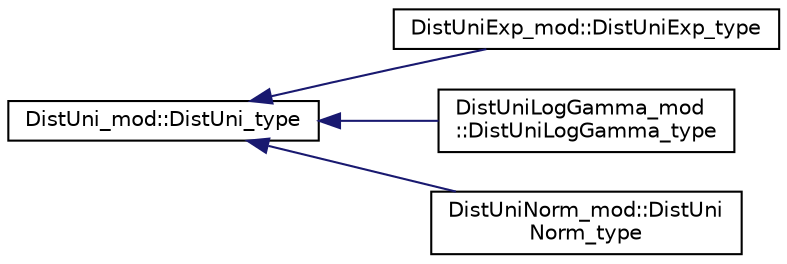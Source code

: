 digraph "Graphical Class Hierarchy"
{
 // LATEX_PDF_SIZE
  edge [fontname="Helvetica",fontsize="10",labelfontname="Helvetica",labelfontsize="10"];
  node [fontname="Helvetica",fontsize="10",shape=record];
  rankdir="LR";
  Node0 [label="DistUni_mod::DistUni_type",height=0.2,width=0.4,color="black", fillcolor="white", style="filled",URL="$structDistUni__mod_1_1DistUni__type.html",tooltip=" "];
  Node0 -> Node1 [dir="back",color="midnightblue",fontsize="10",style="solid",fontname="Helvetica"];
  Node1 [label="DistUniExp_mod::DistUniExp_type",height=0.2,width=0.4,color="black", fillcolor="white", style="filled",URL="$structDistUniExp__mod_1_1DistUniExp__type.html",tooltip=" "];
  Node0 -> Node2 [dir="back",color="midnightblue",fontsize="10",style="solid",fontname="Helvetica"];
  Node2 [label="DistUniLogGamma_mod\l::DistUniLogGamma_type",height=0.2,width=0.4,color="black", fillcolor="white", style="filled",URL="$structDistUniLogGamma__mod_1_1DistUniLogGamma__type.html",tooltip=" "];
  Node0 -> Node3 [dir="back",color="midnightblue",fontsize="10",style="solid",fontname="Helvetica"];
  Node3 [label="DistUniNorm_mod::DistUni\lNorm_type",height=0.2,width=0.4,color="black", fillcolor="white", style="filled",URL="$structDistUniNorm__mod_1_1DistUniNorm__type.html",tooltip=" "];
}
